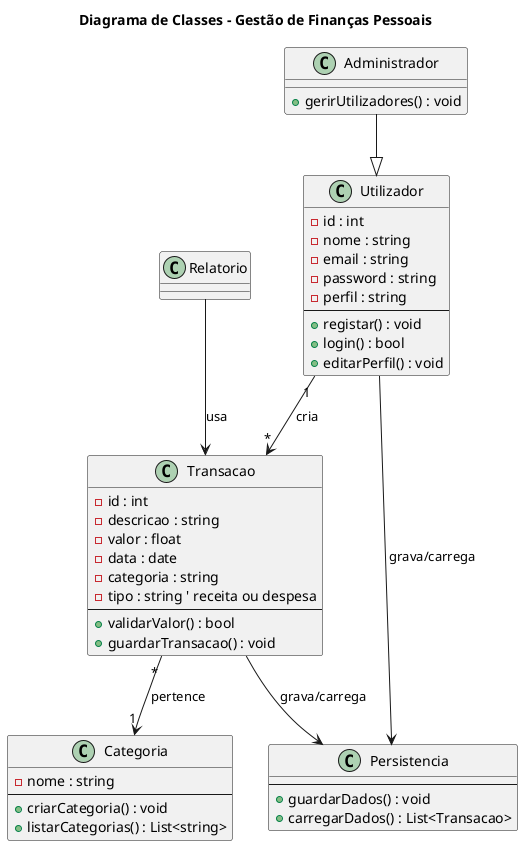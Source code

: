 @startuml
title Diagrama de Classes - Gestão de Finanças Pessoais

' ==== CLASSES ====
class Utilizador {
  - id : int
  - nome : string
  - email : string
  - password : string
  - perfil : string
  --
  + registar() : void
  + login() : bool
  + editarPerfil() : void
}

class Administrador {
  + gerirUtilizadores() : void
}

class Transacao {
  - id : int
  - descricao : string
  - valor : float
  - data : date
  - categoria : string
  - tipo : string ' receita ou despesa
  --
  + validarValor() : bool
  + guardarTransacao() : void
}

class Categoria {
  - nome : string
  --
  + criarCategoria() : void
  + listarCategorias() : List<string>
}


class Persistencia {
  --
  + guardarDados() : void
  + carregarDados() : List<Transacao>
}

' ==== RELAÇÕES ENTRE CLASSES ====
Administrador --|> Utilizador
Utilizador "1" --> "*" Transacao : cria
Transacao "*" --> "1" Categoria : pertence
Relatorio --> Transacao : usa
Utilizador --> Persistencia : grava/carrega
Transacao --> Persistencia : grava/carrega
@enduml
